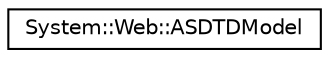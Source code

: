 digraph G
{
  edge [fontname="Helvetica",fontsize="10",labelfontname="Helvetica",labelfontsize="10"];
  node [fontname="Helvetica",fontsize="10",shape=record];
  rankdir="LR";
  Node1 [label="System::Web::ASDTDModel",height=0.2,width=0.4,color="black", fillcolor="white", style="filled",URL="$class_system_1_1_web_1_1_a_s_d_t_d_model.html"];
}
